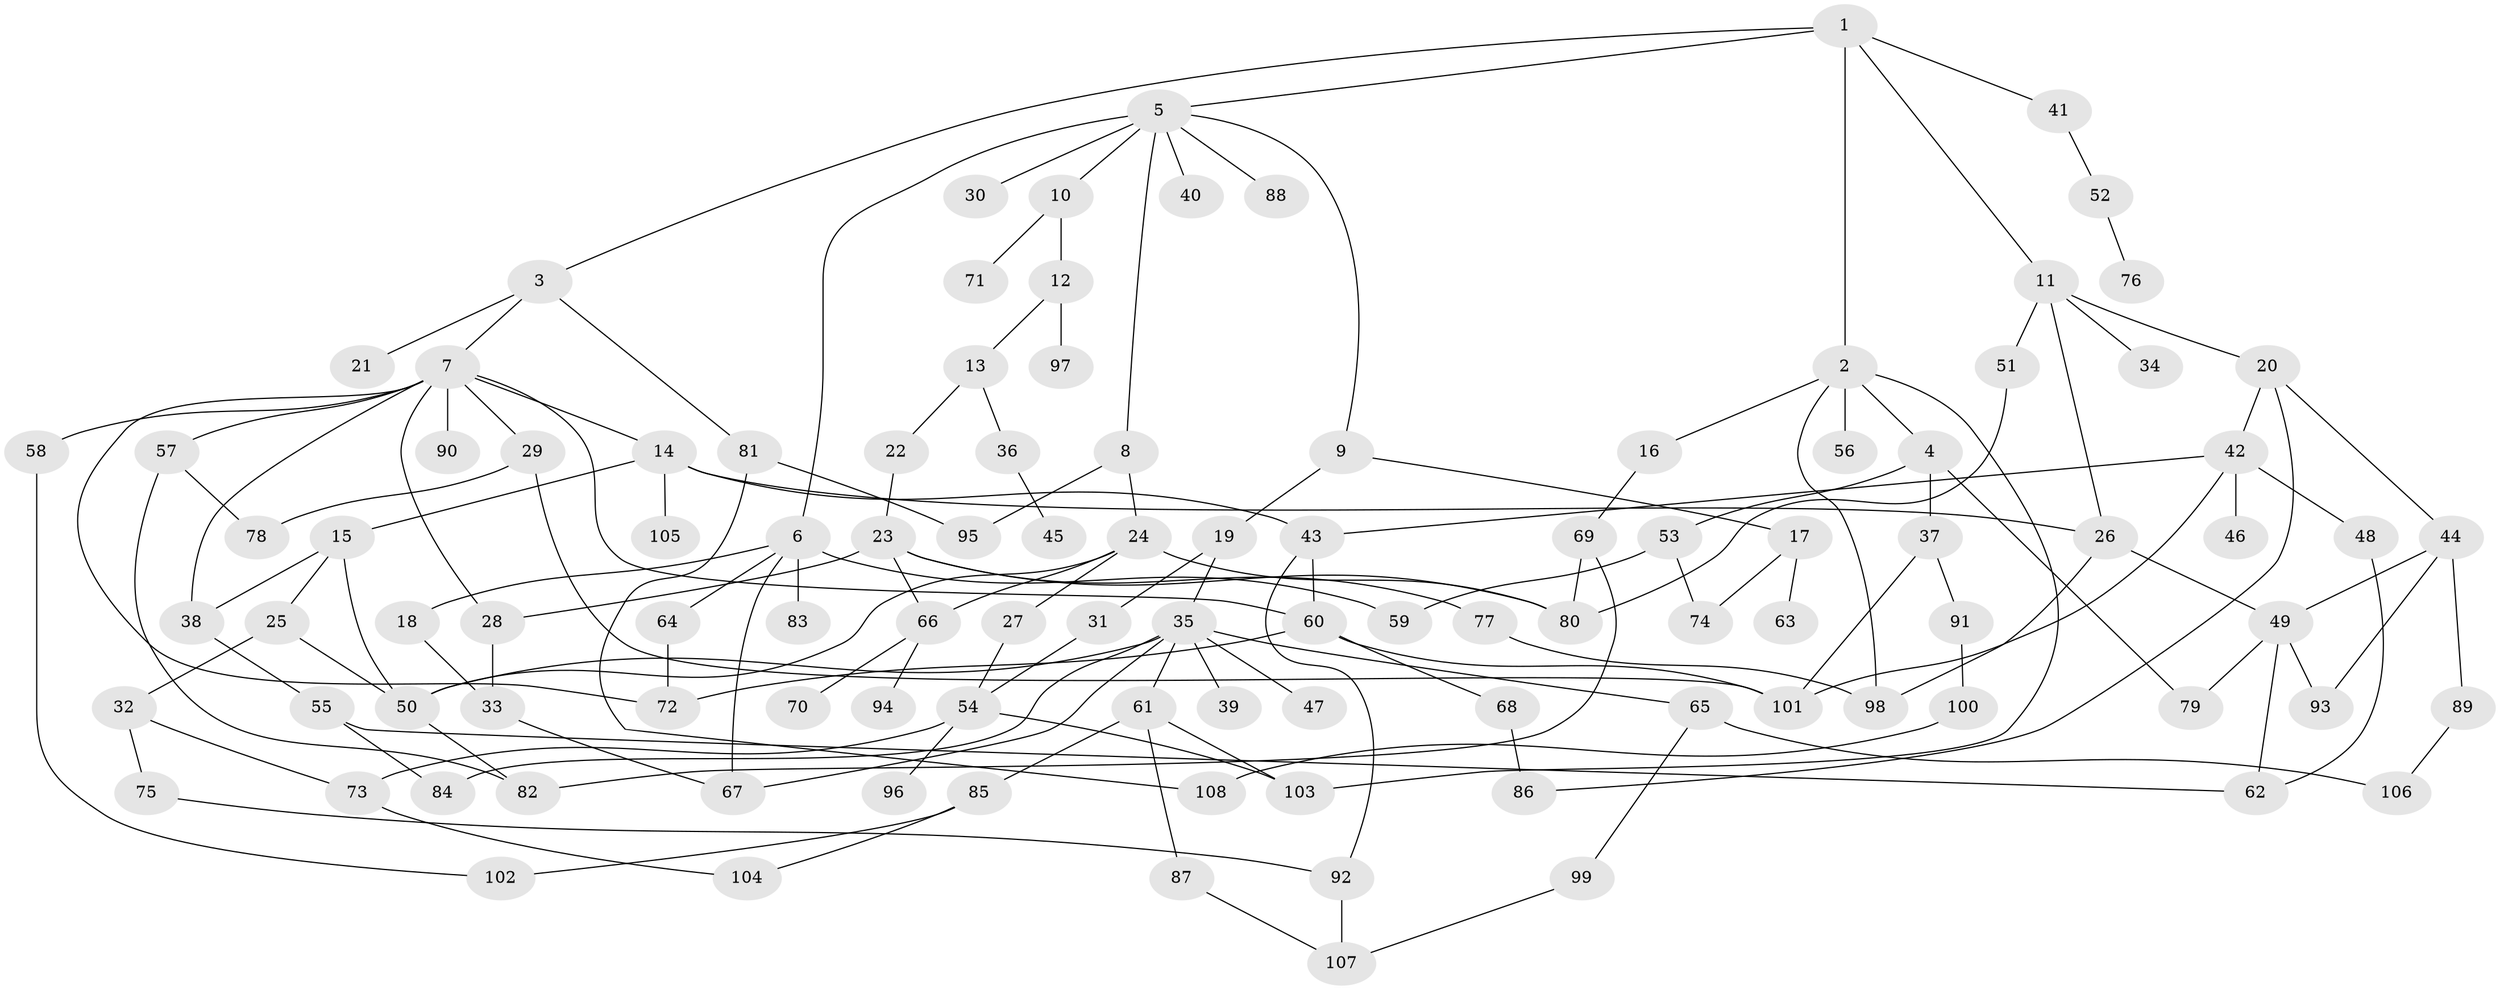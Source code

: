 // Generated by graph-tools (version 1.1) at 2025/34/03/09/25 02:34:16]
// undirected, 108 vertices, 153 edges
graph export_dot {
graph [start="1"]
  node [color=gray90,style=filled];
  1;
  2;
  3;
  4;
  5;
  6;
  7;
  8;
  9;
  10;
  11;
  12;
  13;
  14;
  15;
  16;
  17;
  18;
  19;
  20;
  21;
  22;
  23;
  24;
  25;
  26;
  27;
  28;
  29;
  30;
  31;
  32;
  33;
  34;
  35;
  36;
  37;
  38;
  39;
  40;
  41;
  42;
  43;
  44;
  45;
  46;
  47;
  48;
  49;
  50;
  51;
  52;
  53;
  54;
  55;
  56;
  57;
  58;
  59;
  60;
  61;
  62;
  63;
  64;
  65;
  66;
  67;
  68;
  69;
  70;
  71;
  72;
  73;
  74;
  75;
  76;
  77;
  78;
  79;
  80;
  81;
  82;
  83;
  84;
  85;
  86;
  87;
  88;
  89;
  90;
  91;
  92;
  93;
  94;
  95;
  96;
  97;
  98;
  99;
  100;
  101;
  102;
  103;
  104;
  105;
  106;
  107;
  108;
  1 -- 2;
  1 -- 3;
  1 -- 5;
  1 -- 11;
  1 -- 41;
  2 -- 4;
  2 -- 16;
  2 -- 56;
  2 -- 98;
  2 -- 103;
  3 -- 7;
  3 -- 21;
  3 -- 81;
  4 -- 37;
  4 -- 53;
  4 -- 79;
  5 -- 6;
  5 -- 8;
  5 -- 9;
  5 -- 10;
  5 -- 30;
  5 -- 40;
  5 -- 88;
  6 -- 18;
  6 -- 64;
  6 -- 83;
  6 -- 67;
  6 -- 59;
  7 -- 14;
  7 -- 28;
  7 -- 29;
  7 -- 38;
  7 -- 57;
  7 -- 58;
  7 -- 72;
  7 -- 90;
  7 -- 60;
  8 -- 24;
  8 -- 95;
  9 -- 17;
  9 -- 19;
  10 -- 12;
  10 -- 71;
  11 -- 20;
  11 -- 34;
  11 -- 51;
  11 -- 26;
  12 -- 13;
  12 -- 97;
  13 -- 22;
  13 -- 36;
  14 -- 15;
  14 -- 26;
  14 -- 105;
  14 -- 43;
  15 -- 25;
  15 -- 50;
  15 -- 38;
  16 -- 69;
  17 -- 63;
  17 -- 74;
  18 -- 33;
  19 -- 31;
  19 -- 35;
  20 -- 42;
  20 -- 44;
  20 -- 86;
  22 -- 23;
  23 -- 77;
  23 -- 28;
  23 -- 66;
  23 -- 80;
  24 -- 27;
  24 -- 66;
  24 -- 80;
  24 -- 50;
  25 -- 32;
  25 -- 50;
  26 -- 49;
  26 -- 98;
  27 -- 54;
  28 -- 33;
  29 -- 78;
  29 -- 101;
  31 -- 54;
  32 -- 75;
  32 -- 73;
  33 -- 67;
  35 -- 39;
  35 -- 47;
  35 -- 61;
  35 -- 65;
  35 -- 84;
  35 -- 67;
  35 -- 50;
  36 -- 45;
  37 -- 91;
  37 -- 101;
  38 -- 55;
  41 -- 52;
  42 -- 43;
  42 -- 46;
  42 -- 48;
  42 -- 101;
  43 -- 60;
  43 -- 92;
  44 -- 89;
  44 -- 49;
  44 -- 93;
  48 -- 62;
  49 -- 62;
  49 -- 79;
  49 -- 93;
  50 -- 82;
  51 -- 80;
  52 -- 76;
  53 -- 59;
  53 -- 74;
  54 -- 73;
  54 -- 96;
  54 -- 103;
  55 -- 84;
  55 -- 62;
  57 -- 82;
  57 -- 78;
  58 -- 102;
  60 -- 68;
  60 -- 101;
  60 -- 72;
  61 -- 85;
  61 -- 87;
  61 -- 103;
  64 -- 72;
  65 -- 99;
  65 -- 106;
  66 -- 70;
  66 -- 94;
  68 -- 86;
  69 -- 82;
  69 -- 80;
  73 -- 104;
  75 -- 92;
  77 -- 98;
  81 -- 95;
  81 -- 108;
  85 -- 102;
  85 -- 104;
  87 -- 107;
  89 -- 106;
  91 -- 100;
  92 -- 107;
  99 -- 107;
  100 -- 108;
}
